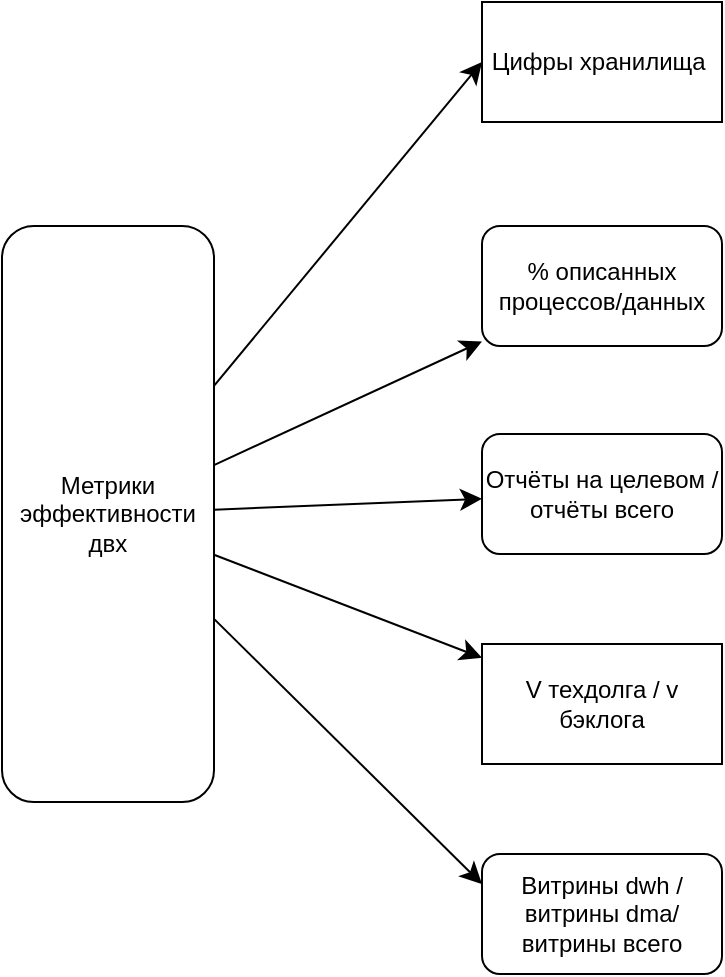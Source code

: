 <mxfile version="26.1.0">
  <diagram name="Страница — 1" id="6QA8SHW2VdY-vEqaMRBo">
    <mxGraphModel dx="438" dy="1243" grid="0" gridSize="10" guides="1" tooltips="1" connect="1" arrows="1" fold="1" page="0" pageScale="1" pageWidth="827" pageHeight="1169" math="0" shadow="0">
      <root>
        <mxCell id="0" />
        <mxCell id="1" parent="0" />
        <mxCell id="11-KVf9eLjA8l7BzduWu-2" value="" style="edgeStyle=none;curved=1;rounded=0;orthogonalLoop=1;jettySize=auto;html=1;fontSize=12;startSize=8;endSize=8;" edge="1" parent="1" source="xc3SVQbHwGPVMSDJRFCD-1" target="11-KVf9eLjA8l7BzduWu-1">
          <mxGeometry relative="1" as="geometry" />
        </mxCell>
        <mxCell id="11-KVf9eLjA8l7BzduWu-3" style="edgeStyle=none;curved=1;rounded=0;orthogonalLoop=1;jettySize=auto;html=1;fontSize=12;startSize=8;endSize=8;" edge="1" parent="1" source="xc3SVQbHwGPVMSDJRFCD-1" target="xc3SVQbHwGPVMSDJRFCD-4">
          <mxGeometry relative="1" as="geometry" />
        </mxCell>
        <mxCell id="11-KVf9eLjA8l7BzduWu-7" style="edgeStyle=none;curved=1;rounded=0;orthogonalLoop=1;jettySize=auto;html=1;fontSize=12;startSize=8;endSize=8;" edge="1" parent="1" source="xc3SVQbHwGPVMSDJRFCD-1" target="11-KVf9eLjA8l7BzduWu-5">
          <mxGeometry relative="1" as="geometry" />
        </mxCell>
        <mxCell id="11-KVf9eLjA8l7BzduWu-9" style="edgeStyle=none;curved=1;rounded=0;orthogonalLoop=1;jettySize=auto;html=1;entryX=0;entryY=0.25;entryDx=0;entryDy=0;fontSize=12;startSize=8;endSize=8;" edge="1" parent="1" source="xc3SVQbHwGPVMSDJRFCD-1" target="11-KVf9eLjA8l7BzduWu-8">
          <mxGeometry relative="1" as="geometry" />
        </mxCell>
        <mxCell id="11-KVf9eLjA8l7BzduWu-11" style="edgeStyle=none;curved=1;rounded=0;orthogonalLoop=1;jettySize=auto;html=1;entryX=0;entryY=0.5;entryDx=0;entryDy=0;fontSize=12;startSize=8;endSize=8;" edge="1" parent="1" source="xc3SVQbHwGPVMSDJRFCD-1" target="11-KVf9eLjA8l7BzduWu-10">
          <mxGeometry relative="1" as="geometry" />
        </mxCell>
        <mxCell id="xc3SVQbHwGPVMSDJRFCD-1" value="Метрики эффективности двх" style="rounded=1;whiteSpace=wrap;html=1;" parent="1" vertex="1">
          <mxGeometry x="77" y="-268" width="106" height="288" as="geometry" />
        </mxCell>
        <mxCell id="xc3SVQbHwGPVMSDJRFCD-4" value="Отчёты на целевом / отчёты всего" style="rounded=1;whiteSpace=wrap;html=1;" parent="1" vertex="1">
          <mxGeometry x="317" y="-164" width="120" height="60" as="geometry" />
        </mxCell>
        <mxCell id="xc3SVQbHwGPVMSDJRFCD-5" style="edgeStyle=none;curved=1;rounded=0;orthogonalLoop=1;jettySize=auto;html=1;exitX=0.5;exitY=1;exitDx=0;exitDy=0;fontSize=12;startSize=8;endSize=8;" parent="1" source="xc3SVQbHwGPVMSDJRFCD-4" target="xc3SVQbHwGPVMSDJRFCD-4" edge="1">
          <mxGeometry relative="1" as="geometry" />
        </mxCell>
        <mxCell id="11-KVf9eLjA8l7BzduWu-1" value="% описанных процессов/данных" style="whiteSpace=wrap;html=1;rounded=1;" vertex="1" parent="1">
          <mxGeometry x="317" y="-268" width="120" height="60" as="geometry" />
        </mxCell>
        <mxCell id="11-KVf9eLjA8l7BzduWu-5" value="V техдолга / v бэклога" style="whiteSpace=wrap;html=1;" vertex="1" parent="1">
          <mxGeometry x="317" y="-59" width="120" height="60" as="geometry" />
        </mxCell>
        <mxCell id="11-KVf9eLjA8l7BzduWu-8" value="Витрины dwh / витрины dma/ витрины всего" style="rounded=1;whiteSpace=wrap;html=1;" vertex="1" parent="1">
          <mxGeometry x="317" y="46" width="120" height="60" as="geometry" />
        </mxCell>
        <mxCell id="11-KVf9eLjA8l7BzduWu-10" value="Цифры хранилища&amp;nbsp;" style="whiteSpace=wrap;html=1;" vertex="1" parent="1">
          <mxGeometry x="317" y="-380" width="120" height="60" as="geometry" />
        </mxCell>
      </root>
    </mxGraphModel>
  </diagram>
</mxfile>
